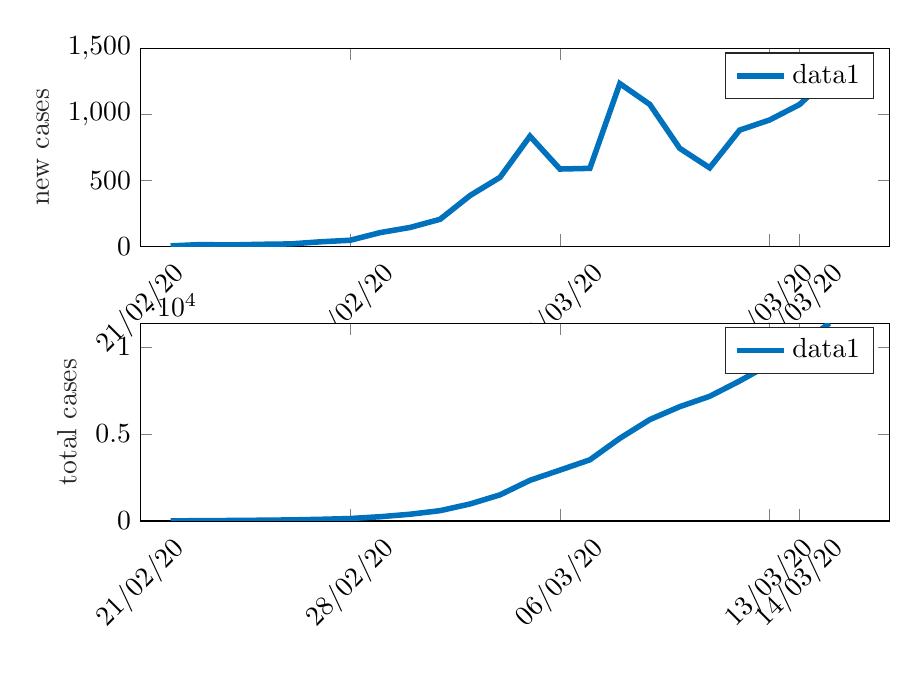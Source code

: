 % This file was created by matlab2tikz.
%
\definecolor{mycolor1}{rgb}{0.0,0.447,0.741}%
%
\begin{tikzpicture}

\begin{axis}[%
width=9.509cm,
height=2.512cm,
at={(0cm,3.488cm)},
scale only axis,
xmin=0,
xmax=25,
xtick={0,7,14,21,22},
xticklabels={{21/02/20},{28/02/20},{06/03/20},{13/03/20},{14/03/20}},
xticklabel style={rotate=45},
ymin=0,
ymax=1500,
ylabel style={font=\color{white!15!black}},
ylabel={new cases},
axis background/.style={fill=white},
legend style={legend cell align=left, align=left, draw=white!15!black}
]
\addplot [color=mycolor1, line width=2.0pt]
  table[row sep=crcr]{%
1	3\\
2	13\\
3	10\\
4	15\\
5	18\\
6	34\\
7	46\\
8	104\\
9	143\\
10	205\\
11	385\\
12	523\\
13	835\\
14	586\\
15	591\\
16	1234\\
17	1076\\
18	743\\
19	595\\
20	881\\
21	958\\
22	1075\\
23	1289\\
};
\addlegendentry{data1}

\end{axis}

\begin{axis}[%
width=9.509cm,
height=2.512cm,
at={(0cm,0cm)},
scale only axis,
xmin=0,
xmax=25,
xtick={0,7,14,21,22},
xticklabels={{21/02/20},{28/02/20},{06/03/20},{13/03/20},{14/03/20}},
xticklabel style={rotate=45},
ymin=0,
ymax=11362,
ylabel style={font=\color{white!15!black}},
ylabel={total cases},
axis background/.style={fill=white},
legend style={legend cell align=left, align=left, draw=white!15!black}
]
\addplot [color=mycolor1, line width=2.0pt]
  table[row sep=crcr]{%
1	3\\
2	16\\
3	26\\
4	41\\
5	59\\
6	93\\
7	139\\
8	243\\
9	386\\
10	591\\
11	976\\
12	1499\\
13	2334\\
14	2920\\
15	3511\\
16	4745\\
17	5821\\
18	6564\\
19	7159\\
20	8040\\
21	8998\\
22	10073\\
23	11362\\
};
\addlegendentry{data1}

\end{axis}
\end{tikzpicture}%